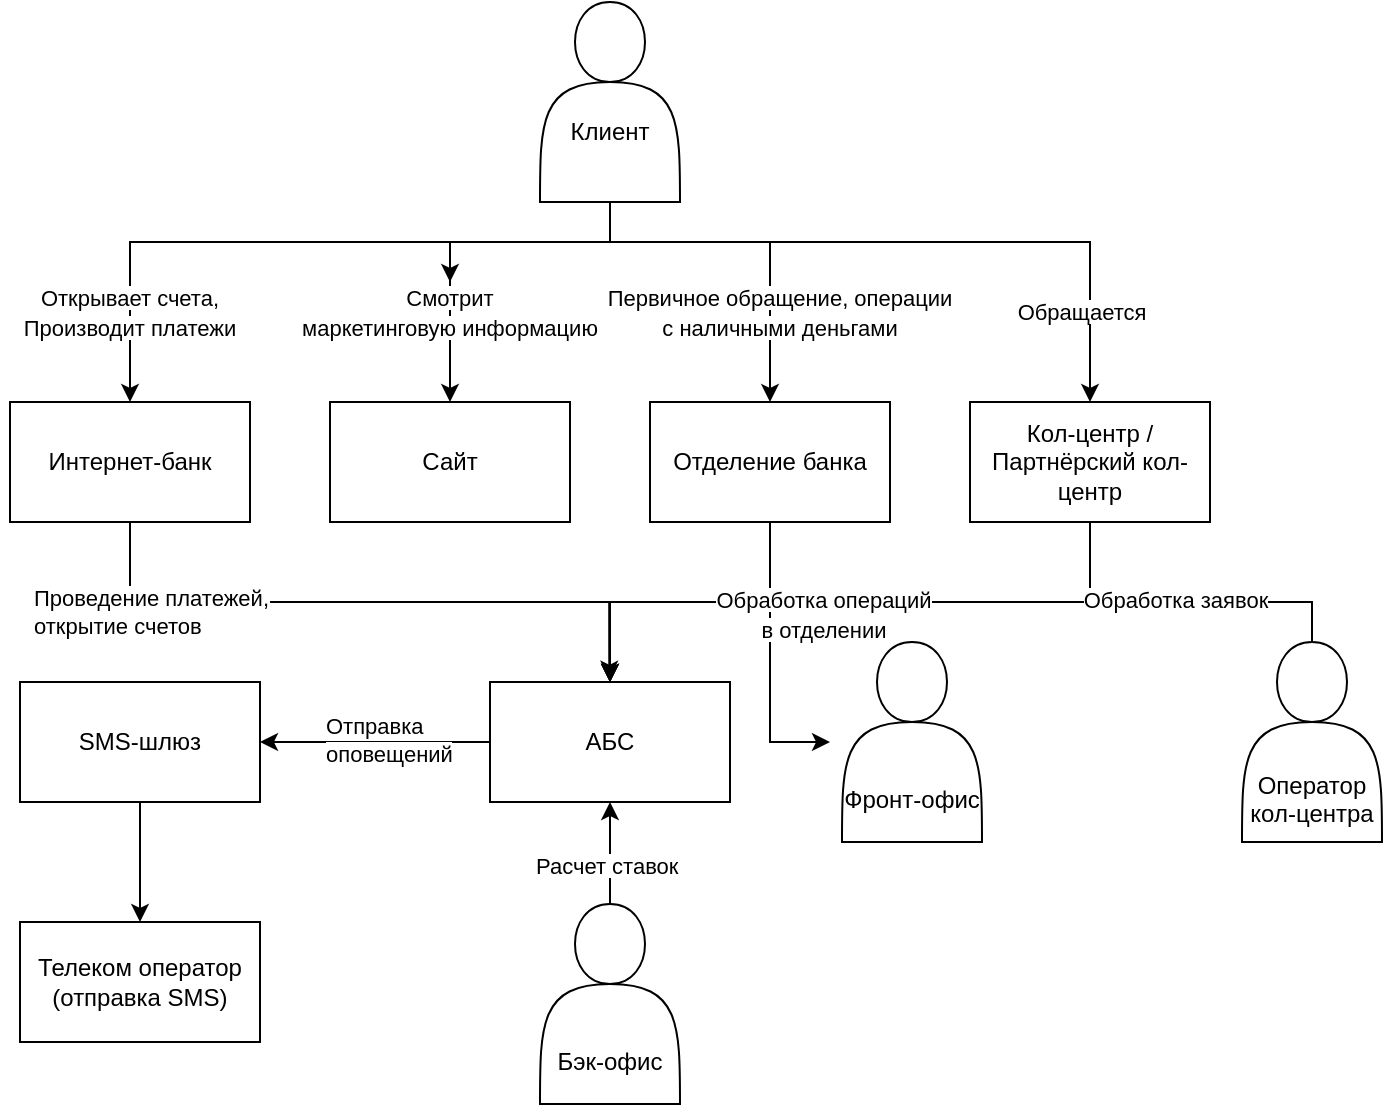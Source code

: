 <mxfile version="26.0.4">
  <diagram name="Страница — 1" id="TWXCnliCKV3nUo3BBjRv">
    <mxGraphModel dx="1002" dy="621" grid="1" gridSize="10" guides="1" tooltips="1" connect="1" arrows="1" fold="1" page="1" pageScale="1" pageWidth="827" pageHeight="1169" math="0" shadow="0">
      <root>
        <mxCell id="0" />
        <mxCell id="1" parent="0" />
        <mxCell id="4Aif754i9rR6PhZskLtt-3" style="edgeStyle=orthogonalEdgeStyle;rounded=0;orthogonalLoop=1;jettySize=auto;html=1;entryX=0.5;entryY=0;entryDx=0;entryDy=0;exitX=0.5;exitY=1;exitDx=0;exitDy=0;" parent="1" source="4Aif754i9rR6PhZskLtt-1" target="4Aif754i9rR6PhZskLtt-2" edge="1">
          <mxGeometry relative="1" as="geometry">
            <mxPoint x="368" y="140" as="sourcePoint" />
            <Array as="points">
              <mxPoint x="414" y="160" />
              <mxPoint x="174" y="160" />
            </Array>
          </mxGeometry>
        </mxCell>
        <mxCell id="4Aif754i9rR6PhZskLtt-5" style="edgeStyle=orthogonalEdgeStyle;rounded=0;orthogonalLoop=1;jettySize=auto;html=1;entryX=0.5;entryY=0;entryDx=0;entryDy=0;exitX=0.5;exitY=1;exitDx=0;exitDy=0;" parent="1" source="meQ0tByeAzyu85ErjjbO-1" target="4Aif754i9rR6PhZskLtt-4" edge="1">
          <mxGeometry relative="1" as="geometry">
            <mxPoint x="368" y="140" as="sourcePoint" />
            <Array as="points">
              <mxPoint x="334" y="160" />
            </Array>
          </mxGeometry>
        </mxCell>
        <mxCell id="4Aif754i9rR6PhZskLtt-8" style="edgeStyle=orthogonalEdgeStyle;rounded=0;orthogonalLoop=1;jettySize=auto;html=1;entryX=0.5;entryY=0;entryDx=0;entryDy=0;exitX=0.5;exitY=1;exitDx=0;exitDy=0;" parent="1" source="4Aif754i9rR6PhZskLtt-1" target="4Aif754i9rR6PhZskLtt-6" edge="1">
          <mxGeometry relative="1" as="geometry">
            <mxPoint x="368" y="140" as="sourcePoint" />
            <Array as="points">
              <mxPoint x="414" y="160" />
              <mxPoint x="494" y="160" />
            </Array>
          </mxGeometry>
        </mxCell>
        <mxCell id="4Aif754i9rR6PhZskLtt-9" style="edgeStyle=orthogonalEdgeStyle;rounded=0;orthogonalLoop=1;jettySize=auto;html=1;exitX=0.5;exitY=1;exitDx=0;exitDy=0;" parent="1" source="4Aif754i9rR6PhZskLtt-1" target="4Aif754i9rR6PhZskLtt-7" edge="1">
          <mxGeometry relative="1" as="geometry">
            <mxPoint x="368" y="140" as="sourcePoint" />
            <Array as="points">
              <mxPoint x="414" y="160" />
              <mxPoint x="654" y="160" />
            </Array>
          </mxGeometry>
        </mxCell>
        <mxCell id="4Aif754i9rR6PhZskLtt-1" value="&lt;div&gt;&lt;br&gt;&lt;/div&gt;&lt;div&gt;&lt;br&gt;&lt;/div&gt;Клиент" style="shape=actor;whiteSpace=wrap;html=1;" parent="1" vertex="1">
          <mxGeometry x="379" y="40" width="70" height="100" as="geometry" />
        </mxCell>
        <mxCell id="4Aif754i9rR6PhZskLtt-11" style="edgeStyle=orthogonalEdgeStyle;rounded=0;orthogonalLoop=1;jettySize=auto;html=1;" parent="1" source="4Aif754i9rR6PhZskLtt-2" target="4Aif754i9rR6PhZskLtt-10" edge="1">
          <mxGeometry relative="1" as="geometry">
            <Array as="points">
              <mxPoint x="174" y="340" />
              <mxPoint x="414" y="340" />
            </Array>
          </mxGeometry>
        </mxCell>
        <mxCell id="4Aif754i9rR6PhZskLtt-2" value="Интернет-банк" style="rounded=0;whiteSpace=wrap;html=1;" parent="1" vertex="1">
          <mxGeometry x="114" y="240" width="120" height="60" as="geometry" />
        </mxCell>
        <mxCell id="4Aif754i9rR6PhZskLtt-4" value="Сайт" style="rounded=0;whiteSpace=wrap;html=1;" parent="1" vertex="1">
          <mxGeometry x="274" y="240" width="120" height="60" as="geometry" />
        </mxCell>
        <mxCell id="4Aif754i9rR6PhZskLtt-13" style="edgeStyle=orthogonalEdgeStyle;rounded=0;orthogonalLoop=1;jettySize=auto;html=1;entryX=0.5;entryY=0;entryDx=0;entryDy=0;" parent="1" source="4Aif754i9rR6PhZskLtt-6" target="4Aif754i9rR6PhZskLtt-10" edge="1">
          <mxGeometry relative="1" as="geometry" />
        </mxCell>
        <mxCell id="4Aif754i9rR6PhZskLtt-6" value="Отделение банка" style="rounded=0;whiteSpace=wrap;html=1;" parent="1" vertex="1">
          <mxGeometry x="434" y="240" width="120" height="60" as="geometry" />
        </mxCell>
        <mxCell id="4Aif754i9rR6PhZskLtt-14" style="edgeStyle=orthogonalEdgeStyle;rounded=0;orthogonalLoop=1;jettySize=auto;html=1;entryX=0.5;entryY=0;entryDx=0;entryDy=0;" parent="1" source="4Aif754i9rR6PhZskLtt-7" target="4Aif754i9rR6PhZskLtt-10" edge="1">
          <mxGeometry relative="1" as="geometry">
            <Array as="points">
              <mxPoint x="654" y="340" />
              <mxPoint x="414" y="340" />
            </Array>
          </mxGeometry>
        </mxCell>
        <mxCell id="4Aif754i9rR6PhZskLtt-7" value="Кол-центр /&lt;br&gt;Партнёрский кол-центр" style="rounded=0;whiteSpace=wrap;html=1;" parent="1" vertex="1">
          <mxGeometry x="594" y="240" width="120" height="60" as="geometry" />
        </mxCell>
        <mxCell id="4Aif754i9rR6PhZskLtt-25" style="edgeStyle=orthogonalEdgeStyle;rounded=0;orthogonalLoop=1;jettySize=auto;html=1;entryX=1;entryY=0.5;entryDx=0;entryDy=0;" parent="1" source="4Aif754i9rR6PhZskLtt-10" target="4Aif754i9rR6PhZskLtt-23" edge="1">
          <mxGeometry relative="1" as="geometry" />
        </mxCell>
        <mxCell id="4Aif754i9rR6PhZskLtt-10" value="АБС" style="rounded=0;whiteSpace=wrap;html=1;" parent="1" vertex="1">
          <mxGeometry x="354" y="380" width="120" height="60" as="geometry" />
        </mxCell>
        <mxCell id="4Aif754i9rR6PhZskLtt-16" style="edgeStyle=orthogonalEdgeStyle;rounded=0;orthogonalLoop=1;jettySize=auto;html=1;entryX=0.5;entryY=0;entryDx=0;entryDy=0;" parent="1" source="4Aif754i9rR6PhZskLtt-15" target="4Aif754i9rR6PhZskLtt-10" edge="1">
          <mxGeometry relative="1" as="geometry">
            <mxPoint x="540" y="410" as="targetPoint" />
            <Array as="points">
              <mxPoint x="765" y="340" />
              <mxPoint x="414" y="340" />
            </Array>
          </mxGeometry>
        </mxCell>
        <mxCell id="4Aif754i9rR6PhZskLtt-15" value="&lt;div&gt;&lt;br&gt;&lt;/div&gt;&lt;div&gt;&lt;br&gt;&lt;/div&gt;&lt;div&gt;&lt;br&gt;&lt;/div&gt;&lt;div&gt;&lt;br&gt;&lt;/div&gt;&lt;div&gt;Оператор&lt;br&gt;кол-центра&lt;/div&gt;" style="shape=actor;whiteSpace=wrap;html=1;" parent="1" vertex="1">
          <mxGeometry x="730" y="360" width="70" height="100" as="geometry" />
        </mxCell>
        <mxCell id="4Aif754i9rR6PhZskLtt-18" value="&lt;div&gt;&lt;br&gt;&lt;/div&gt;&lt;div&gt;&lt;br&gt;&lt;/div&gt;&lt;div&gt;&lt;br&gt;&lt;/div&gt;&lt;div&gt;&lt;br&gt;&lt;/div&gt;&lt;div&gt;Фронт-офис&lt;/div&gt;" style="shape=actor;whiteSpace=wrap;html=1;" parent="1" vertex="1">
          <mxGeometry x="530" y="360" width="70" height="100" as="geometry" />
        </mxCell>
        <mxCell id="4Aif754i9rR6PhZskLtt-20" style="edgeStyle=orthogonalEdgeStyle;rounded=0;orthogonalLoop=1;jettySize=auto;html=1;entryX=0.497;entryY=-0.027;entryDx=0;entryDy=0;entryPerimeter=0;startArrow=classic;startFill=1;" parent="1" target="4Aif754i9rR6PhZskLtt-10" edge="1">
          <mxGeometry relative="1" as="geometry">
            <mxPoint x="524.0" y="410" as="sourcePoint" />
            <mxPoint x="450" y="320" as="targetPoint" />
            <Array as="points">
              <mxPoint x="494" y="410" />
              <mxPoint x="494" y="340" />
              <mxPoint x="414" y="340" />
            </Array>
          </mxGeometry>
        </mxCell>
        <mxCell id="4Aif754i9rR6PhZskLtt-22" style="edgeStyle=orthogonalEdgeStyle;rounded=0;orthogonalLoop=1;jettySize=auto;html=1;entryX=0.5;entryY=1;entryDx=0;entryDy=0;" parent="1" source="4Aif754i9rR6PhZskLtt-21" target="4Aif754i9rR6PhZskLtt-10" edge="1">
          <mxGeometry relative="1" as="geometry" />
        </mxCell>
        <mxCell id="4Aif754i9rR6PhZskLtt-21" value="&lt;div&gt;&lt;br&gt;&lt;/div&gt;&lt;div&gt;&lt;br&gt;&lt;/div&gt;&lt;div&gt;&lt;br&gt;&lt;/div&gt;&lt;div&gt;&lt;br&gt;&lt;/div&gt;&lt;div&gt;Бэк-офис&lt;/div&gt;" style="shape=actor;whiteSpace=wrap;html=1;" parent="1" vertex="1">
          <mxGeometry x="379" y="491" width="70" height="100" as="geometry" />
        </mxCell>
        <mxCell id="4Aif754i9rR6PhZskLtt-27" style="edgeStyle=orthogonalEdgeStyle;rounded=0;orthogonalLoop=1;jettySize=auto;html=1;entryX=0.5;entryY=0;entryDx=0;entryDy=0;" parent="1" source="4Aif754i9rR6PhZskLtt-23" target="4Aif754i9rR6PhZskLtt-26" edge="1">
          <mxGeometry relative="1" as="geometry" />
        </mxCell>
        <mxCell id="4Aif754i9rR6PhZskLtt-23" value="SMS-шлюз" style="rounded=0;whiteSpace=wrap;html=1;" parent="1" vertex="1">
          <mxGeometry x="119" y="380" width="120" height="60" as="geometry" />
        </mxCell>
        <mxCell id="4Aif754i9rR6PhZskLtt-26" value="Телеком оператор&lt;br&gt;(отправка SMS)" style="rounded=0;whiteSpace=wrap;html=1;" parent="1" vertex="1">
          <mxGeometry x="119" y="500" width="120" height="60" as="geometry" />
        </mxCell>
        <mxCell id="Iujst920AvKq5D7y3P2F-1" value="&lt;meta charset=&quot;utf-8&quot;&gt;&lt;span style=&quot;color: rgb(0, 0, 0); font-family: Helvetica; font-size: 11px; font-style: normal; font-variant-ligatures: normal; font-variant-caps: normal; font-weight: 400; letter-spacing: normal; orphans: 2; text-align: center; text-indent: 0px; text-transform: none; widows: 2; word-spacing: 0px; -webkit-text-stroke-width: 0px; white-space: nowrap; background-color: rgb(255, 255, 255); text-decoration-thickness: initial; text-decoration-style: initial; text-decoration-color: initial; display: inline !important; float: none;&quot;&gt;Обработка заявок&lt;/span&gt;" style="text;html=1;align=center;verticalAlign=middle;whiteSpace=wrap;rounded=0;" parent="1" vertex="1">
          <mxGeometry x="642" y="324" width="110" height="30" as="geometry" />
        </mxCell>
        <mxCell id="meQ0tByeAzyu85ErjjbO-2" value="" style="edgeStyle=orthogonalEdgeStyle;rounded=0;orthogonalLoop=1;jettySize=auto;html=1;entryX=0.5;entryY=0;entryDx=0;entryDy=0;exitX=0.5;exitY=1;exitDx=0;exitDy=0;" edge="1" parent="1" source="4Aif754i9rR6PhZskLtt-1" target="meQ0tByeAzyu85ErjjbO-1">
          <mxGeometry relative="1" as="geometry">
            <mxPoint x="414" y="140" as="sourcePoint" />
            <Array as="points">
              <mxPoint x="414" y="160" />
            </Array>
            <mxPoint x="334" y="240" as="targetPoint" />
          </mxGeometry>
        </mxCell>
        <mxCell id="meQ0tByeAzyu85ErjjbO-1" value="&lt;meta charset=&quot;utf-8&quot;&gt;&lt;span style=&quot;color: rgb(0, 0, 0); font-family: Helvetica; font-size: 11px; font-style: normal; font-variant-ligatures: normal; font-variant-caps: normal; font-weight: 400; letter-spacing: normal; orphans: 2; text-align: center; text-indent: 0px; text-transform: none; widows: 2; word-spacing: 0px; -webkit-text-stroke-width: 0px; white-space: nowrap; background-color: rgb(255, 255, 255); text-decoration-thickness: initial; text-decoration-style: initial; text-decoration-color: initial; display: inline !important; float: none;&quot;&gt;Смотрит&lt;/span&gt;&lt;br style=&quot;forced-color-adjust: none; color: rgb(0, 0, 0); font-family: Helvetica; font-size: 11px; font-style: normal; font-variant-ligatures: normal; font-variant-caps: normal; font-weight: 400; letter-spacing: normal; orphans: 2; text-align: center; text-indent: 0px; text-transform: none; widows: 2; word-spacing: 0px; -webkit-text-stroke-width: 0px; white-space: nowrap; text-decoration-thickness: initial; text-decoration-style: initial; text-decoration-color: initial;&quot;&gt;&lt;span style=&quot;color: rgb(0, 0, 0); font-family: Helvetica; font-size: 11px; font-style: normal; font-variant-ligatures: normal; font-variant-caps: normal; font-weight: 400; letter-spacing: normal; orphans: 2; text-align: center; text-indent: 0px; text-transform: none; widows: 2; word-spacing: 0px; -webkit-text-stroke-width: 0px; white-space: nowrap; background-color: rgb(255, 255, 255); text-decoration-thickness: initial; text-decoration-style: initial; text-decoration-color: initial; display: inline !important; float: none;&quot;&gt;маркетинговую информацию&lt;/span&gt;" style="text;html=1;align=center;verticalAlign=middle;whiteSpace=wrap;rounded=0;" vertex="1" parent="1">
          <mxGeometry x="254" y="180" width="160" height="30" as="geometry" />
        </mxCell>
        <mxCell id="meQ0tByeAzyu85ErjjbO-3" value="&lt;span style=&quot;font-size: 11px; text-wrap: nowrap; background-color: rgb(255, 255, 255);&quot;&gt;Открывает счета,&lt;/span&gt;&lt;br style=&quot;font-size: 11px; text-wrap: nowrap;&quot;&gt;&lt;span style=&quot;font-size: 11px; text-wrap: nowrap; background-color: rgb(255, 255, 255);&quot;&gt;Производит платежи&lt;/span&gt;" style="text;html=1;align=center;verticalAlign=middle;whiteSpace=wrap;rounded=0;" vertex="1" parent="1">
          <mxGeometry x="109" y="180" width="130" height="30" as="geometry" />
        </mxCell>
        <mxCell id="meQ0tByeAzyu85ErjjbO-6" value="&lt;span style=&quot;font-size: 11px; text-wrap: nowrap; background-color: rgb(255, 255, 255);&quot;&gt;Обращается&lt;/span&gt;" style="text;html=1;align=center;verticalAlign=middle;whiteSpace=wrap;rounded=0;" vertex="1" parent="1">
          <mxGeometry x="620" y="180" width="60" height="30" as="geometry" />
        </mxCell>
        <mxCell id="meQ0tByeAzyu85ErjjbO-8" value="&lt;span style=&quot;font-size: 11px; text-wrap: nowrap; background-color: rgb(255, 255, 255);&quot;&gt;Первичное обращение, операции&lt;br&gt;с наличными деньгами&lt;/span&gt;" style="text;html=1;align=center;verticalAlign=middle;whiteSpace=wrap;rounded=0;" vertex="1" parent="1">
          <mxGeometry x="434" y="180" width="130" height="30" as="geometry" />
        </mxCell>
        <mxCell id="meQ0tByeAzyu85ErjjbO-9" value="&lt;span style=&quot;color: rgb(0, 0, 0); font-family: Helvetica; font-size: 11px; font-style: normal; font-variant-ligatures: normal; font-variant-caps: normal; font-weight: 400; letter-spacing: normal; orphans: 2; text-align: center; text-indent: 0px; text-transform: none; widows: 2; word-spacing: 0px; -webkit-text-stroke-width: 0px; white-space: nowrap; background-color: rgb(255, 255, 255); text-decoration-thickness: initial; text-decoration-style: initial; text-decoration-color: initial; float: none; display: inline !important;&quot;&gt;Обработка операций&lt;br&gt;в отделении&lt;/span&gt;" style="text;html=1;align=center;verticalAlign=middle;whiteSpace=wrap;rounded=0;" vertex="1" parent="1">
          <mxGeometry x="466" y="331" width="110" height="30" as="geometry" />
        </mxCell>
        <mxCell id="meQ0tByeAzyu85ErjjbO-10" value="&lt;span style=&quot;color: rgb(0, 0, 0); font-family: Helvetica; font-size: 11px; font-style: normal; font-variant-ligatures: normal; font-variant-caps: normal; font-weight: 400; letter-spacing: normal; orphans: 2; text-align: center; text-indent: 0px; text-transform: none; widows: 2; word-spacing: 0px; -webkit-text-stroke-width: 0px; white-space: nowrap; background-color: rgb(255, 255, 255); text-decoration-thickness: initial; text-decoration-style: initial; text-decoration-color: initial; display: inline !important; float: none;&quot;&gt;Расчет ставок&lt;/span&gt;" style="text;whiteSpace=wrap;html=1;" vertex="1" parent="1">
          <mxGeometry x="375" y="458" width="90" height="30" as="geometry" />
        </mxCell>
        <mxCell id="meQ0tByeAzyu85ErjjbO-11" value="&lt;span style=&quot;color: rgb(0, 0, 0); font-family: Helvetica; font-size: 11px; font-style: normal; font-variant-ligatures: normal; font-variant-caps: normal; font-weight: 400; letter-spacing: normal; orphans: 2; text-align: center; text-indent: 0px; text-transform: none; widows: 2; word-spacing: 0px; -webkit-text-stroke-width: 0px; white-space: nowrap; background-color: rgb(255, 255, 255); text-decoration-thickness: initial; text-decoration-style: initial; text-decoration-color: initial; display: inline !important; float: none;&quot;&gt;Отправка&lt;/span&gt;&lt;br style=&quot;forced-color-adjust: none; color: rgb(0, 0, 0); font-family: Helvetica; font-size: 11px; font-style: normal; font-variant-ligatures: normal; font-variant-caps: normal; font-weight: 400; letter-spacing: normal; orphans: 2; text-align: center; text-indent: 0px; text-transform: none; widows: 2; word-spacing: 0px; -webkit-text-stroke-width: 0px; white-space: nowrap; text-decoration-thickness: initial; text-decoration-style: initial; text-decoration-color: initial;&quot;&gt;&lt;span style=&quot;color: rgb(0, 0, 0); font-family: Helvetica; font-size: 11px; font-style: normal; font-variant-ligatures: normal; font-variant-caps: normal; font-weight: 400; letter-spacing: normal; orphans: 2; text-align: center; text-indent: 0px; text-transform: none; widows: 2; word-spacing: 0px; -webkit-text-stroke-width: 0px; white-space: nowrap; background-color: rgb(255, 255, 255); text-decoration-thickness: initial; text-decoration-style: initial; text-decoration-color: initial; display: inline !important; float: none;&quot;&gt;оповещений&lt;/span&gt;" style="text;whiteSpace=wrap;html=1;" vertex="1" parent="1">
          <mxGeometry x="270" y="388" width="100" height="50" as="geometry" />
        </mxCell>
        <mxCell id="meQ0tByeAzyu85ErjjbO-12" value="&lt;span style=&quot;color: rgb(0, 0, 0); font-family: Helvetica; font-size: 11px; font-style: normal; font-variant-ligatures: normal; font-variant-caps: normal; font-weight: 400; letter-spacing: normal; orphans: 2; text-align: center; text-indent: 0px; text-transform: none; widows: 2; word-spacing: 0px; -webkit-text-stroke-width: 0px; white-space: nowrap; background-color: rgb(255, 255, 255); text-decoration-thickness: initial; text-decoration-style: initial; text-decoration-color: initial; display: inline !important; float: none;&quot;&gt;Проведение платежей,&lt;/span&gt;&lt;br style=&quot;forced-color-adjust: none; color: rgb(0, 0, 0); font-family: Helvetica; font-size: 11px; font-style: normal; font-variant-ligatures: normal; font-variant-caps: normal; font-weight: 400; letter-spacing: normal; orphans: 2; text-align: center; text-indent: 0px; text-transform: none; widows: 2; word-spacing: 0px; -webkit-text-stroke-width: 0px; white-space: nowrap; text-decoration-thickness: initial; text-decoration-style: initial; text-decoration-color: initial;&quot;&gt;&lt;span style=&quot;color: rgb(0, 0, 0); font-family: Helvetica; font-size: 11px; font-style: normal; font-variant-ligatures: normal; font-variant-caps: normal; font-weight: 400; letter-spacing: normal; orphans: 2; text-align: center; text-indent: 0px; text-transform: none; widows: 2; word-spacing: 0px; -webkit-text-stroke-width: 0px; white-space: nowrap; background-color: rgb(255, 255, 255); text-decoration-thickness: initial; text-decoration-style: initial; text-decoration-color: initial; display: inline !important; float: none;&quot;&gt;открытие счетов&lt;/span&gt;" style="text;whiteSpace=wrap;html=1;" vertex="1" parent="1">
          <mxGeometry x="124" y="324" width="150" height="50" as="geometry" />
        </mxCell>
      </root>
    </mxGraphModel>
  </diagram>
</mxfile>
